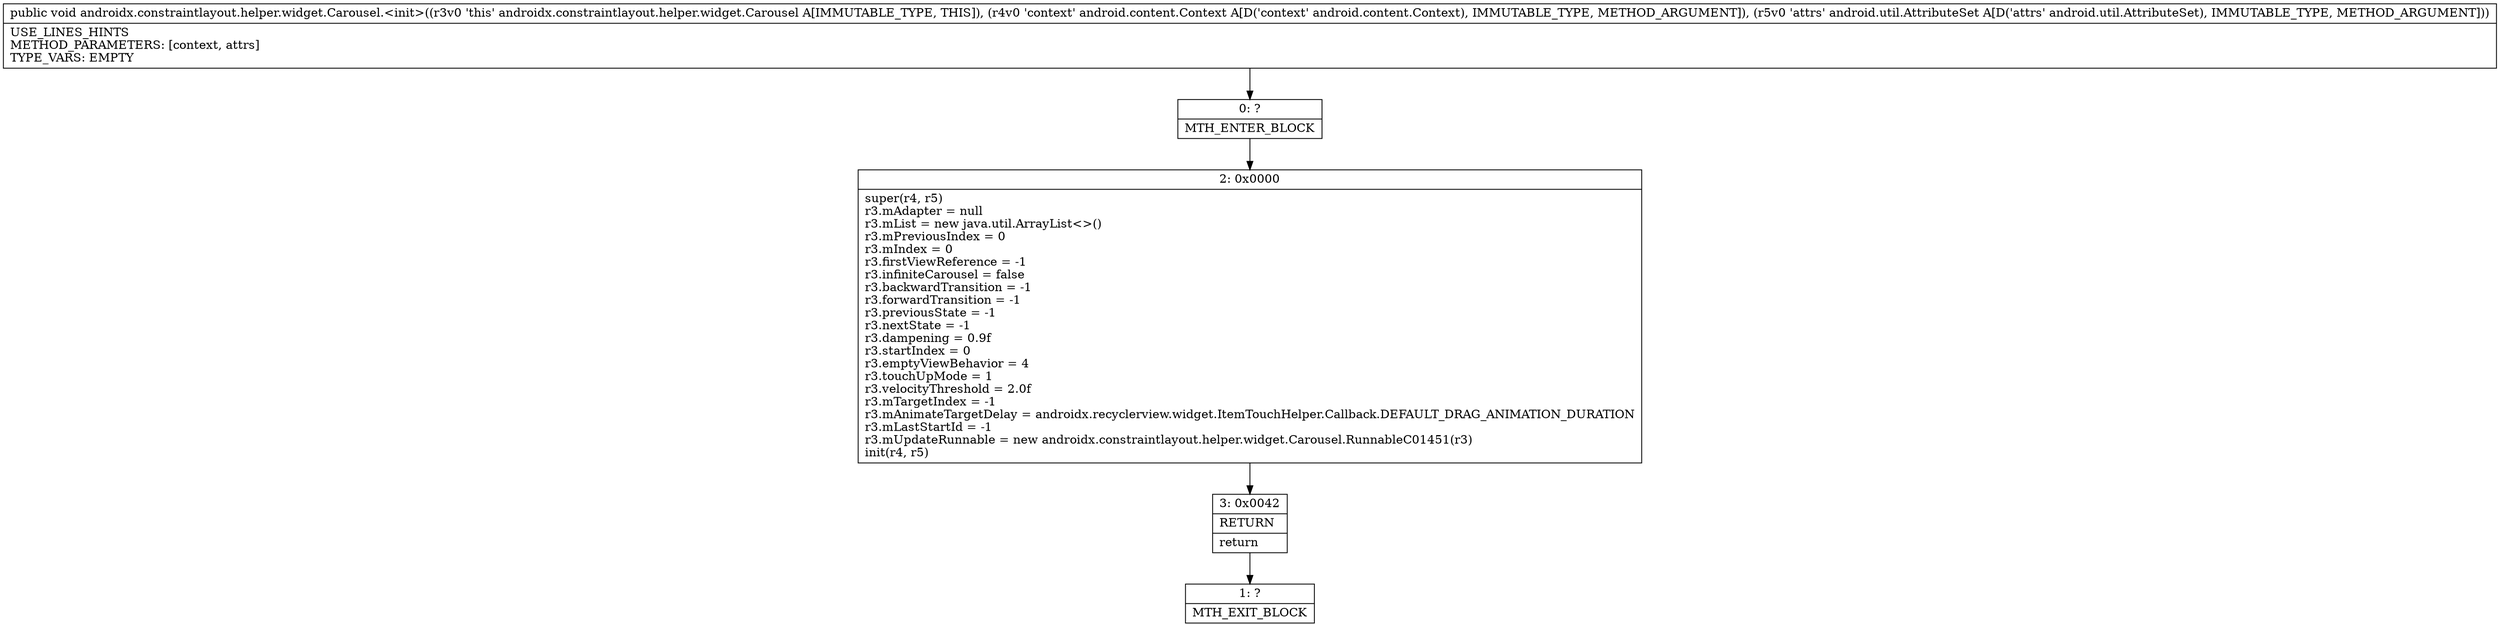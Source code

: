 digraph "CFG forandroidx.constraintlayout.helper.widget.Carousel.\<init\>(Landroid\/content\/Context;Landroid\/util\/AttributeSet;)V" {
Node_0 [shape=record,label="{0\:\ ?|MTH_ENTER_BLOCK\l}"];
Node_2 [shape=record,label="{2\:\ 0x0000|super(r4, r5)\lr3.mAdapter = null\lr3.mList = new java.util.ArrayList\<\>()\lr3.mPreviousIndex = 0\lr3.mIndex = 0\lr3.firstViewReference = \-1\lr3.infiniteCarousel = false\lr3.backwardTransition = \-1\lr3.forwardTransition = \-1\lr3.previousState = \-1\lr3.nextState = \-1\lr3.dampening = 0.9f\lr3.startIndex = 0\lr3.emptyViewBehavior = 4\lr3.touchUpMode = 1\lr3.velocityThreshold = 2.0f\lr3.mTargetIndex = \-1\lr3.mAnimateTargetDelay = androidx.recyclerview.widget.ItemTouchHelper.Callback.DEFAULT_DRAG_ANIMATION_DURATION\lr3.mLastStartId = \-1\lr3.mUpdateRunnable = new androidx.constraintlayout.helper.widget.Carousel.RunnableC01451(r3)\linit(r4, r5)\l}"];
Node_3 [shape=record,label="{3\:\ 0x0042|RETURN\l|return\l}"];
Node_1 [shape=record,label="{1\:\ ?|MTH_EXIT_BLOCK\l}"];
MethodNode[shape=record,label="{public void androidx.constraintlayout.helper.widget.Carousel.\<init\>((r3v0 'this' androidx.constraintlayout.helper.widget.Carousel A[IMMUTABLE_TYPE, THIS]), (r4v0 'context' android.content.Context A[D('context' android.content.Context), IMMUTABLE_TYPE, METHOD_ARGUMENT]), (r5v0 'attrs' android.util.AttributeSet A[D('attrs' android.util.AttributeSet), IMMUTABLE_TYPE, METHOD_ARGUMENT]))  | USE_LINES_HINTS\lMETHOD_PARAMETERS: [context, attrs]\lTYPE_VARS: EMPTY\l}"];
MethodNode -> Node_0;Node_0 -> Node_2;
Node_2 -> Node_3;
Node_3 -> Node_1;
}


